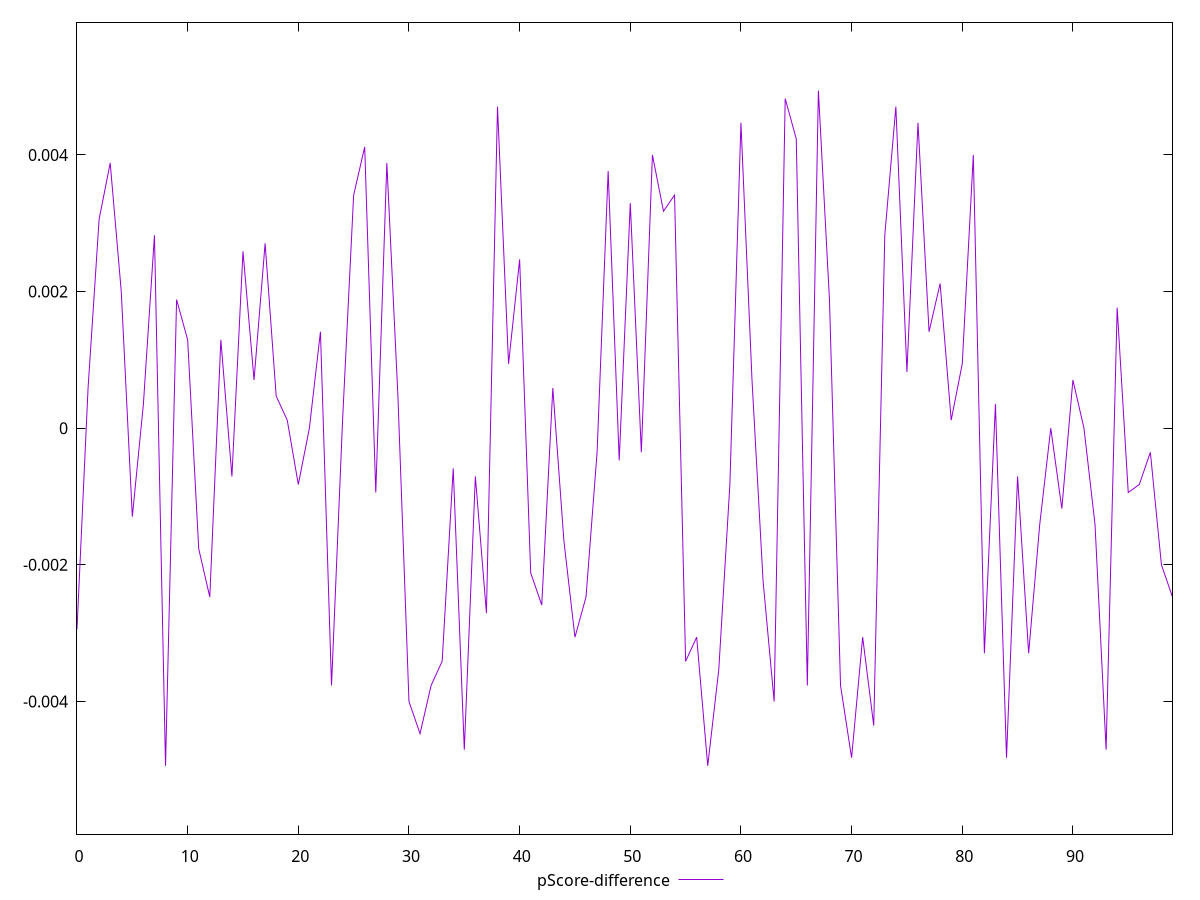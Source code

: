 reset

$pScoreDifference <<EOF
0 -0.002941176470588225
1 0.0005882352941176672
2 0.0030588235294117805
3 0.0038823529411765034
4 0.0020000000000000018
5 -0.0012941176470588345
6 0.0003529411764706114
7 0.002823529411764669
8 -0.004941176470588227
9 0.0018823529411765016
10 0.0012941176470588345
11 -0.001764705882352946
12 -0.0024705882352941133
13 0.0012941176470588345
14 -0.0007058823529411673
15 0.002588235294117669
16 0.0007058823529411673
17 0.002705882352941169
18 0.00047058823529416705
19 0.00011764705882355564
20 -0.0008235294117647229
21 0
22 0.0014117647058823901
23 -0.003764705882352948
24 0.00011764705882355564
25 0.003411764705882392
26 0.004117647058823559
27 -0.0009411764705882231
28 0.003882352941176448
29 0.00047058823529411153
30 -0.0040000000000000036
31 -0.004470588235294115
32 -0.003764705882352948
33 -0.0034117647058823364
34 -0.0005882352941176117
35 -0.004705882352941171
36 -0.0007058823529412228
37 -0.002705882352941169
38 0.004705882352941171
39 0.0009411764705882786
40 0.0024705882352941133
41 -0.002117647058823502
42 -0.0025882352941176134
43 0.0005882352941176672
44 -0.0016470588235293904
45 -0.0030588235294117805
46 -0.0024705882352941133
47 -0.0003529411764706114
48 0.003764705882352948
49 -0.00047058823529411153
50 0.0032941176470588363
51 -0.0003529411764706114
52 0.0040000000000000036
53 0.0031764705882352806
54 0.0034117647058823364
55 -0.0034117647058823364
56 -0.0030588235294117805
57 -0.004941176470588227
58 -0.003529411764705892
59 -0.0008235294117647229
60 0.004470588235294115
61 0.0007058823529411673
62 -0.0022352941176470575
63 -0.0040000000000000036
64 0.004823529411764671
65 0.004235294117647059
66 -0.003764705882352948
67 0.004941176470588227
68 0.0018823529411764461
69 -0.003764705882352948
70 -0.0048235294117647265
71 -0.003058823529411725
72 -0.004352941176470615
73 0.0028235294117647247
74 0.004705882352941171
75 0.0008235294117647229
76 0.004470588235294115
77 0.0014117647058823901
78 0.0021176470588235574
79 0.0001176470588235088
80 0.0009411764705882786
81 0.0040000000000000036
82 -0.0032941176470588085
83 0.0003529411764706114
84 -0.0048235294117647265
85 -0.0007058823529411673
86 -0.0032941176470588363
87 -0.0014117647058823346
88 0
89 -0.0011764705882352788
90 0.0007058823529411673
91 0
92 -0.0014117647058823346
93 -0.004705882352941226
94 0.001764705882352946
95 -0.0009411764705882231
96 -0.0008235294117647229
97 -0.0003529411764705559
98 -0.0020000000000000018
99 -0.0024705882352941133
EOF

set key outside below
set xrange [0:99]
set yrange [-0.005941176470588227:0.005941176470588227]
set trange [-0.005941176470588227:0.005941176470588227]
set terminal svg size 640, 500 enhanced background rgb 'white'
set output "reprap/render-blocking-resources/samples/pages+cached+noexternal+nomedia+nocss/pScore-difference/values.svg"

plot $pScoreDifference title "pScore-difference" with line

reset
